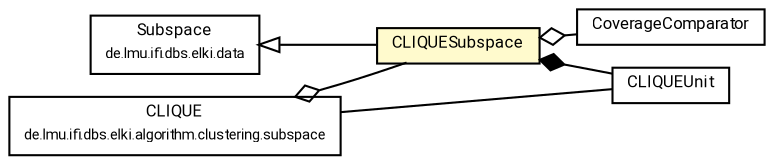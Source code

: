 #!/usr/local/bin/dot
#
# Class diagram 
# Generated by UMLGraph version R5_7_2-60-g0e99a6 (http://www.spinellis.gr/umlgraph/)
#

digraph G {
	graph [fontnames="svg"]
	edge [fontname="Roboto",fontsize=7,labelfontname="Roboto",labelfontsize=7,color="black"];
	node [fontname="Roboto",fontcolor="black",fontsize=8,shape=plaintext,margin=0,width=0,height=0];
	nodesep=0.15;
	ranksep=0.25;
	rankdir=LR;
	// de.lmu.ifi.dbs.elki.data.Subspace
	c2142068 [label=<<table title="de.lmu.ifi.dbs.elki.data.Subspace" border="0" cellborder="1" cellspacing="0" cellpadding="2" href="../../../../data/Subspace.html" target="_parent">
		<tr><td><table border="0" cellspacing="0" cellpadding="1">
		<tr><td align="center" balign="center"> <font face="Roboto">Subspace</font> </td></tr>
		<tr><td align="center" balign="center"> <font face="Roboto" point-size="7.0">de.lmu.ifi.dbs.elki.data</font> </td></tr>
		</table></td></tr>
		</table>>, URL="../../../../data/Subspace.html"];
	// de.lmu.ifi.dbs.elki.algorithm.clustering.subspace.clique.CLIQUESubspace
	c2142406 [label=<<table title="de.lmu.ifi.dbs.elki.algorithm.clustering.subspace.clique.CLIQUESubspace" border="0" cellborder="1" cellspacing="0" cellpadding="2" bgcolor="lemonChiffon" href="CLIQUESubspace.html" target="_parent">
		<tr><td><table border="0" cellspacing="0" cellpadding="1">
		<tr><td align="center" balign="center"> <font face="Roboto">CLIQUESubspace</font> </td></tr>
		</table></td></tr>
		</table>>, URL="CLIQUESubspace.html"];
	// de.lmu.ifi.dbs.elki.algorithm.clustering.subspace.clique.CLIQUEUnit
	c2142407 [label=<<table title="de.lmu.ifi.dbs.elki.algorithm.clustering.subspace.clique.CLIQUEUnit" border="0" cellborder="1" cellspacing="0" cellpadding="2" href="CLIQUEUnit.html" target="_parent">
		<tr><td><table border="0" cellspacing="0" cellpadding="1">
		<tr><td align="center" balign="center"> <font face="Roboto">CLIQUEUnit</font> </td></tr>
		</table></td></tr>
		</table>>, URL="CLIQUEUnit.html"];
	// de.lmu.ifi.dbs.elki.algorithm.clustering.subspace.CLIQUE
	c2142420 [label=<<table title="de.lmu.ifi.dbs.elki.algorithm.clustering.subspace.CLIQUE" border="0" cellborder="1" cellspacing="0" cellpadding="2" href="../CLIQUE.html" target="_parent">
		<tr><td><table border="0" cellspacing="0" cellpadding="1">
		<tr><td align="center" balign="center"> <font face="Roboto">CLIQUE</font> </td></tr>
		<tr><td align="center" balign="center"> <font face="Roboto" point-size="7.0">de.lmu.ifi.dbs.elki.algorithm.clustering.subspace</font> </td></tr>
		</table></td></tr>
		</table>>, URL="../CLIQUE.html"];
	// de.lmu.ifi.dbs.elki.algorithm.clustering.subspace.clique.CLIQUESubspace extends de.lmu.ifi.dbs.elki.data.Subspace
	c2142068 -> c2142406 [arrowtail=empty,dir=back,weight=10];
	// de.lmu.ifi.dbs.elki.algorithm.clustering.subspace.clique.CLIQUESubspace composed de.lmu.ifi.dbs.elki.algorithm.clustering.subspace.clique.CLIQUEUnit
	c2142406 -> c2142407 [arrowhead=none,arrowtail=diamond,dir=back,weight=6];
	// de.lmu.ifi.dbs.elki.algorithm.clustering.subspace.clique.CLIQUESubspace has CoverageComparator
	c2142406 -> c2144693 [arrowhead=none,arrowtail=ediamond,dir=back,weight=4];
	// de.lmu.ifi.dbs.elki.algorithm.clustering.subspace.CLIQUE has de.lmu.ifi.dbs.elki.algorithm.clustering.subspace.clique.CLIQUESubspace
	c2142420 -> c2142406 [arrowhead=none,arrowtail=ediamond,dir=back,weight=4];
	// de.lmu.ifi.dbs.elki.algorithm.clustering.subspace.CLIQUE assoc de.lmu.ifi.dbs.elki.algorithm.clustering.subspace.clique.CLIQUEUnit
	c2142420 -> c2142407 [arrowhead=none,weight=2];
	// CoverageComparator
	c2144693[label=<<table title="CoverageComparator" border="0" cellborder="1" cellspacing="0" cellpadding="2" href="http://docs.oracle.com/javase/7/docs/api/CoverageComparator.html" target="_parent">
		<tr><td><table border="0" cellspacing="0" cellpadding="1">
		<tr><td align="center" balign="center"> <font face="Roboto">CoverageComparator</font> </td></tr>
		</table></td></tr>
		</table>>];
}

